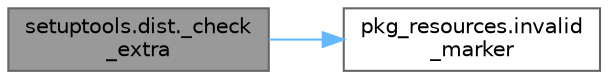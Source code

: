 digraph "setuptools.dist._check_extra"
{
 // LATEX_PDF_SIZE
  bgcolor="transparent";
  edge [fontname=Helvetica,fontsize=10,labelfontname=Helvetica,labelfontsize=10];
  node [fontname=Helvetica,fontsize=10,shape=box,height=0.2,width=0.4];
  rankdir="LR";
  Node1 [id="Node000001",label="setuptools.dist._check\l_extra",height=0.2,width=0.4,color="gray40", fillcolor="grey60", style="filled", fontcolor="black",tooltip=" "];
  Node1 -> Node2 [id="edge1_Node000001_Node000002",color="steelblue1",style="solid",tooltip=" "];
  Node2 [id="Node000002",label="pkg_resources.invalid\l_marker",height=0.2,width=0.4,color="grey40", fillcolor="white", style="filled",URL="$namespacepkg__resources.html#adda705b9e8a1da1602f413b40691eb7d",tooltip=" "];
}
